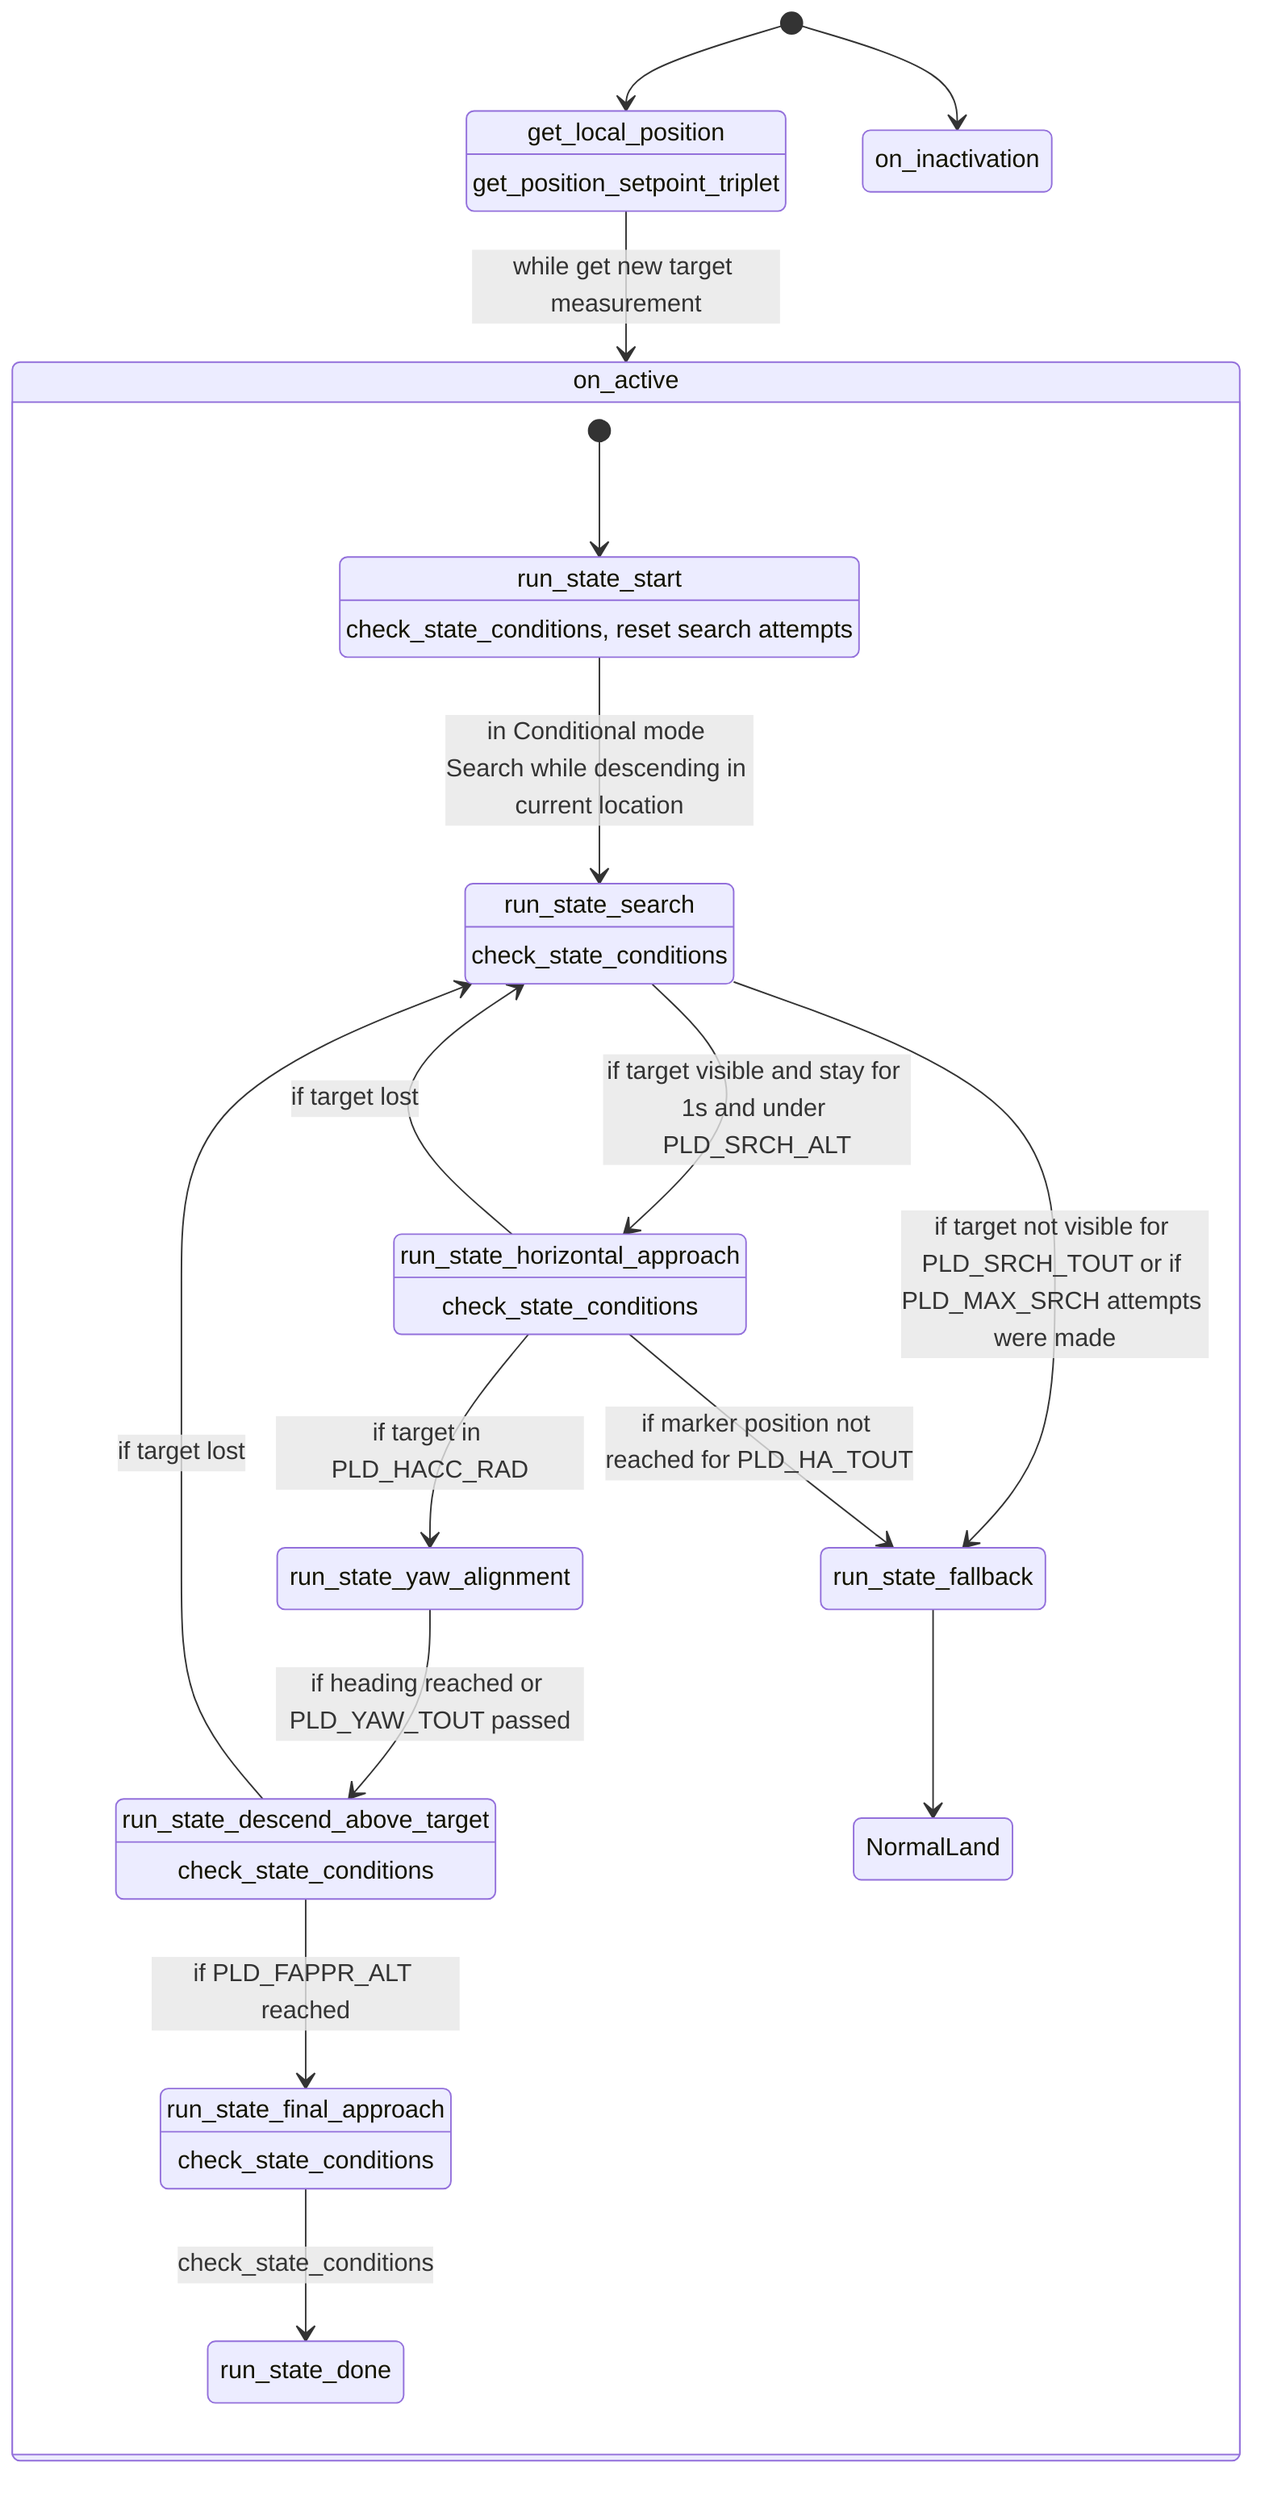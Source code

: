 stateDiagram-v2

     [*] --> on_activation
     [*] --> on_inactivation

     on_activation: get_local_position
     on_activation: get_position_setpoint_triplet

     on_activation --> on_active : while get new target measurement


     State on_active {

        [*] --> start
        State start
            start: run_state_start
        State HorizontalApproach
            HorizontalApproach: run_state_horizontal_approach
        State DescendAboveTarget
            DescendAboveTarget: run_state_descend_above_target
        State FinalApproach
            FinalApproach: run_state_final_approach
        State Search
            Search: run_state_search
        State Fallback
            Fallback: run_state_fallback
        State YawAlignment
            YawAlignment: run_state_yaw_alignment
        State Done
            Done: run_state_done

        start : check_state_conditions, reset search attempts

        start --> Search: in Conditional mode Search while descending in current location
        Search --> HorizontalApproach: if target visible and stay for 1s and under PLD_SRCH_ALT
        Search --> Fallback: if target not visible for PLD_SRCH_TOUT or if PLD_MAX_SRCH attempts were made

        Search: check_state_conditions
        HorizontalApproach : check_state_conditions
        DescendAboveTarget: check_state_conditions
        FinalApproach: check_state_conditions

        HorizontalApproach --> YawAlignment: if target in PLD_HACC_RAD
        HorizontalApproach --> Fallback: if marker position not reached for PLD_HA_TOUT
        HorizontalApproach --> Search : if target lost

        YawAlignment --> DescendAboveTarget: if heading reached or PLD_YAW_TOUT passed

        DescendAboveTarget --> FinalApproach : if PLD_FAPPR_ALT reached
        DescendAboveTarget --> Search: if target lost
        FinalApproach --> Done : check_state_conditions

        Fallback --> NormalLand

        }